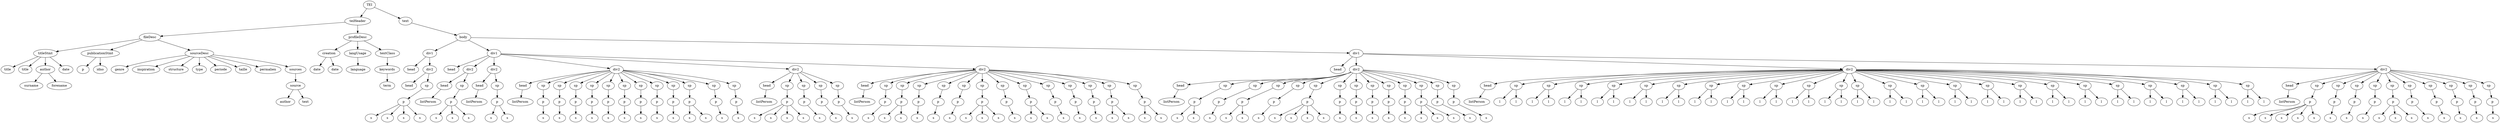 digraph Tree {
	"t0" [label = "TEI"];
	"t1" [label = "teiHeader"];
	"t2" [label = "fileDesc"];
	"t3" [label = "titleStmt"];
	"t4" [label = "title"];
	"t5" [label = "title"];
	"t6" [label = "author"];
	"t7" [label = "surname"];
	"t8" [label = "forename"];
	"t9" [label = "date"];
	"t10" [label = "publicationStmt"];
	"t11" [label = "p"];
	"t12" [label = "idno"];
	"t13" [label = "sourceDesc"];
	"t14" [label = "genre"];
	"t15" [label = "inspiration"];
	"t16" [label = "structure"];
	"t17" [label = "type"];
	"t18" [label = "periode"];
	"t19" [label = "taille"];
	"t20" [label = "permalien"];
	"t21" [label = "sources"];
	"t22" [label = "source"];
	"t23" [label = "author"];
	"t24" [label = "text"];
	"t25" [label = "profileDesc"];
	"t26" [label = "creation"];
	"t27" [label = "date"];
	"t28" [label = "date"];
	"t29" [label = "langUsage"];
	"t30" [label = "language"];
	"t31" [label = "textClass"];
	"t32" [label = "keywords"];
	"t33" [label = "term"];
	"t34" [label = "text"];
	"t35" [label = "body"];
	"t36" [label = "div1"];
	"t37" [label = "head"];
	"t38" [label = "div2"];
	"t39" [label = "head"];
	"t40" [label = "sp"];
	"t41" [label = "p"];
	"t42" [label = "s"];
	"t43" [label = "s"];
	"t44" [label = "s"];
	"t45" [label = "s"];
	"t46" [label = "div1"];
	"t47" [label = "head"];
	"t48" [label = "div2"];
	"t49" [label = "head"];
	"t50" [label = "listPerson"];
	"t51" [label = "sp"];
	"t52" [label = "p"];
	"t53" [label = "s"];
	"t54" [label = "s"];
	"t55" [label = "s"];
	"t56" [label = "div2"];
	"t57" [label = "head"];
	"t58" [label = "listPerson"];
	"t59" [label = "sp"];
	"t60" [label = "p"];
	"t61" [label = "s"];
	"t62" [label = "s"];
	"t63" [label = "div2"];
	"t64" [label = "head"];
	"t65" [label = "listPerson"];
	"t66" [label = "sp"];
	"t67" [label = "p"];
	"t68" [label = "s"];
	"t69" [label = "sp"];
	"t70" [label = "p"];
	"t71" [label = "s"];
	"t72" [label = "sp"];
	"t73" [label = "p"];
	"t74" [label = "s"];
	"t75" [label = "sp"];
	"t76" [label = "p"];
	"t77" [label = "s"];
	"t78" [label = "sp"];
	"t79" [label = "p"];
	"t80" [label = "s"];
	"t81" [label = "sp"];
	"t82" [label = "p"];
	"t83" [label = "s"];
	"t84" [label = "sp"];
	"t85" [label = "p"];
	"t86" [label = "s"];
	"t87" [label = "sp"];
	"t88" [label = "p"];
	"t89" [label = "s"];
	"t90" [label = "sp"];
	"t91" [label = "p"];
	"t92" [label = "s"];
	"t93" [label = "sp"];
	"t94" [label = "p"];
	"t95" [label = "s"];
	"t96" [label = "s"];
	"t97" [label = "sp"];
	"t98" [label = "p"];
	"t99" [label = "s"];
	"t100" [label = "sp"];
	"t101" [label = "p"];
	"t102" [label = "s"];
	"t103" [label = "div2"];
	"t104" [label = "head"];
	"t105" [label = "listPerson"];
	"t106" [label = "sp"];
	"t107" [label = "p"];
	"t108" [label = "s"];
	"t109" [label = "s"];
	"t110" [label = "s"];
	"t111" [label = "s"];
	"t112" [label = "sp"];
	"t113" [label = "p"];
	"t114" [label = "s"];
	"t115" [label = "sp"];
	"t116" [label = "p"];
	"t117" [label = "s"];
	"t118" [label = "sp"];
	"t119" [label = "p"];
	"t120" [label = "s"];
	"t121" [label = "div2"];
	"t122" [label = "head"];
	"t123" [label = "listPerson"];
	"t124" [label = "sp"];
	"t125" [label = "p"];
	"t126" [label = "s"];
	"t127" [label = "sp"];
	"t128" [label = "p"];
	"t129" [label = "s"];
	"t130" [label = "s"];
	"t131" [label = "sp"];
	"t132" [label = "p"];
	"t133" [label = "s"];
	"t134" [label = "sp"];
	"t135" [label = "p"];
	"t136" [label = "s"];
	"t137" [label = "sp"];
	"t138" [label = "p"];
	"t139" [label = "s"];
	"t140" [label = "sp"];
	"t141" [label = "p"];
	"t142" [label = "s"];
	"t143" [label = "s"];
	"t144" [label = "s"];
	"t145" [label = "sp"];
	"t146" [label = "p"];
	"t147" [label = "s"];
	"t148" [label = "sp"];
	"t149" [label = "p"];
	"t150" [label = "s"];
	"t151" [label = "s"];
	"t152" [label = "sp"];
	"t153" [label = "p"];
	"t154" [label = "s"];
	"t155" [label = "sp"];
	"t156" [label = "p"];
	"t157" [label = "s"];
	"t158" [label = "sp"];
	"t159" [label = "p"];
	"t160" [label = "s"];
	"t161" [label = "sp"];
	"t162" [label = "p"];
	"t163" [label = "s"];
	"t164" [label = "s"];
	"t165" [label = "sp"];
	"t166" [label = "p"];
	"t167" [label = "s"];
	"t168" [label = "s"];
	"t169" [label = "div1"];
	"t170" [label = "head"];
	"t171" [label = "div2"];
	"t172" [label = "head"];
	"t173" [label = "listPerson"];
	"t174" [label = "sp"];
	"t175" [label = "p"];
	"t176" [label = "s"];
	"t177" [label = "s"];
	"t178" [label = "sp"];
	"t179" [label = "p"];
	"t180" [label = "s"];
	"t181" [label = "sp"];
	"t182" [label = "p"];
	"t183" [label = "s"];
	"t184" [label = "s"];
	"t185" [label = "sp"];
	"t186" [label = "p"];
	"t187" [label = "s"];
	"t188" [label = "sp"];
	"t189" [label = "p"];
	"t190" [label = "s"];
	"t191" [label = "s"];
	"t192" [label = "s"];
	"t193" [label = "s"];
	"t194" [label = "sp"];
	"t195" [label = "p"];
	"t196" [label = "s"];
	"t197" [label = "sp"];
	"t198" [label = "p"];
	"t199" [label = "s"];
	"t200" [label = "sp"];
	"t201" [label = "p"];
	"t202" [label = "s"];
	"t203" [label = "sp"];
	"t204" [label = "p"];
	"t205" [label = "s"];
	"t206" [label = "sp"];
	"t207" [label = "p"];
	"t208" [label = "s"];
	"t209" [label = "sp"];
	"t210" [label = "p"];
	"t211" [label = "s"];
	"t212" [label = "s"];
	"t213" [label = "s"];
	"t214" [label = "sp"];
	"t215" [label = "p"];
	"t216" [label = "s"];
	"t217" [label = "sp"];
	"t218" [label = "p"];
	"t219" [label = "s"];
	"t220" [label = "div2"];
	"t221" [label = "head"];
	"t222" [label = "listPerson"];
	"t223" [label = "sp"];
	"t224" [label = "l"];
	"t225" [label = "l"];
	"t226" [label = "sp"];
	"t227" [label = "l"];
	"t228" [label = "l"];
	"t229" [label = "sp"];
	"t230" [label = "l"];
	"t231" [label = "l"];
	"t232" [label = "sp"];
	"t233" [label = "l"];
	"t234" [label = "l"];
	"t235" [label = "sp"];
	"t236" [label = "l"];
	"t237" [label = "l"];
	"t238" [label = "sp"];
	"t239" [label = "l"];
	"t240" [label = "l"];
	"t241" [label = "sp"];
	"t242" [label = "l"];
	"t243" [label = "l"];
	"t244" [label = "sp"];
	"t245" [label = "l"];
	"t246" [label = "l"];
	"t247" [label = "sp"];
	"t248" [label = "l"];
	"t249" [label = "l"];
	"t250" [label = "sp"];
	"t251" [label = "l"];
	"t252" [label = "l"];
	"t253" [label = "sp"];
	"t254" [label = "l"];
	"t255" [label = "l"];
	"t256" [label = "sp"];
	"t257" [label = "l"];
	"t258" [label = "l"];
	"t259" [label = "sp"];
	"t260" [label = "l"];
	"t261" [label = "l"];
	"t262" [label = "sp"];
	"t263" [label = "l"];
	"t264" [label = "l"];
	"t265" [label = "sp"];
	"t266" [label = "l"];
	"t267" [label = "l"];
	"t268" [label = "sp"];
	"t269" [label = "l"];
	"t270" [label = "l"];
	"t271" [label = "sp"];
	"t272" [label = "l"];
	"t273" [label = "l"];
	"t274" [label = "sp"];
	"t275" [label = "l"];
	"t276" [label = "l"];
	"t277" [label = "sp"];
	"t278" [label = "l"];
	"t279" [label = "l"];
	"t280" [label = "sp"];
	"t281" [label = "l"];
	"t282" [label = "l"];
	"t283" [label = "sp"];
	"t284" [label = "l"];
	"t285" [label = "l"];
	"t286" [label = "sp"];
	"t287" [label = "l"];
	"t288" [label = "l"];
	"t289" [label = "sp"];
	"t290" [label = "l"];
	"t291" [label = "l"];
	"t292" [label = "sp"];
	"t293" [label = "l"];
	"t294" [label = "l"];
	"t295" [label = "div2"];
	"t296" [label = "head"];
	"t297" [label = "listPerson"];
	"t298" [label = "sp"];
	"t299" [label = "p"];
	"t300" [label = "s"];
	"t301" [label = "s"];
	"t302" [label = "s"];
	"t303" [label = "s"];
	"t304" [label = "s"];
	"t305" [label = "sp"];
	"t306" [label = "p"];
	"t307" [label = "s"];
	"t308" [label = "sp"];
	"t309" [label = "p"];
	"t310" [label = "s"];
	"t311" [label = "sp"];
	"t312" [label = "p"];
	"t313" [label = "s"];
	"t314" [label = "sp"];
	"t315" [label = "p"];
	"t316" [label = "s"];
	"t317" [label = "s"];
	"t318" [label = "s"];
	"t319" [label = "sp"];
	"t320" [label = "p"];
	"t321" [label = "s"];
	"t322" [label = "sp"];
	"t323" [label = "p"];
	"t324" [label = "s"];
	"t325" [label = "sp"];
	"t326" [label = "p"];
	"t327" [label = "s"];
	"t328" [label = "sp"];
	"t329" [label = "p"];
	"t330" [label = "s"];
	"t331" [label = "sp"];
	"t332" [label = "p"];
	"t333" [label = "s"];
	"t0" -> "t1";
	"t1" -> "t2";
	"t2" -> "t3";
	"t3" -> "t4";
	"t3" -> "t5";
	"t3" -> "t6";
	"t6" -> "t7";
	"t6" -> "t8";
	"t3" -> "t9";
	"t2" -> "t10";
	"t10" -> "t11";
	"t10" -> "t12";
	"t2" -> "t13";
	"t13" -> "t14";
	"t13" -> "t15";
	"t13" -> "t16";
	"t13" -> "t17";
	"t13" -> "t18";
	"t13" -> "t19";
	"t13" -> "t20";
	"t13" -> "t21";
	"t21" -> "t22";
	"t22" -> "t23";
	"t22" -> "t24";
	"t1" -> "t25";
	"t25" -> "t26";
	"t26" -> "t27";
	"t26" -> "t28";
	"t25" -> "t29";
	"t29" -> "t30";
	"t25" -> "t31";
	"t31" -> "t32";
	"t32" -> "t33";
	"t0" -> "t34";
	"t34" -> "t35";
	"t35" -> "t36";
	"t36" -> "t37";
	"t36" -> "t38";
	"t38" -> "t39";
	"t38" -> "t40";
	"t40" -> "t41";
	"t41" -> "t42";
	"t41" -> "t43";
	"t41" -> "t44";
	"t41" -> "t45";
	"t35" -> "t46";
	"t46" -> "t47";
	"t46" -> "t48";
	"t48" -> "t49";
	"t49" -> "t50";
	"t48" -> "t51";
	"t51" -> "t52";
	"t52" -> "t53";
	"t52" -> "t54";
	"t52" -> "t55";
	"t46" -> "t56";
	"t56" -> "t57";
	"t57" -> "t58";
	"t56" -> "t59";
	"t59" -> "t60";
	"t60" -> "t61";
	"t60" -> "t62";
	"t46" -> "t63";
	"t63" -> "t64";
	"t64" -> "t65";
	"t63" -> "t66";
	"t66" -> "t67";
	"t67" -> "t68";
	"t63" -> "t69";
	"t69" -> "t70";
	"t70" -> "t71";
	"t63" -> "t72";
	"t72" -> "t73";
	"t73" -> "t74";
	"t63" -> "t75";
	"t75" -> "t76";
	"t76" -> "t77";
	"t63" -> "t78";
	"t78" -> "t79";
	"t79" -> "t80";
	"t63" -> "t81";
	"t81" -> "t82";
	"t82" -> "t83";
	"t63" -> "t84";
	"t84" -> "t85";
	"t85" -> "t86";
	"t63" -> "t87";
	"t87" -> "t88";
	"t88" -> "t89";
	"t63" -> "t90";
	"t90" -> "t91";
	"t91" -> "t92";
	"t63" -> "t93";
	"t93" -> "t94";
	"t94" -> "t95";
	"t94" -> "t96";
	"t63" -> "t97";
	"t97" -> "t98";
	"t98" -> "t99";
	"t63" -> "t100";
	"t100" -> "t101";
	"t101" -> "t102";
	"t46" -> "t103";
	"t103" -> "t104";
	"t104" -> "t105";
	"t103" -> "t106";
	"t106" -> "t107";
	"t107" -> "t108";
	"t107" -> "t109";
	"t107" -> "t110";
	"t107" -> "t111";
	"t103" -> "t112";
	"t112" -> "t113";
	"t113" -> "t114";
	"t103" -> "t115";
	"t115" -> "t116";
	"t116" -> "t117";
	"t103" -> "t118";
	"t118" -> "t119";
	"t119" -> "t120";
	"t46" -> "t121";
	"t121" -> "t122";
	"t122" -> "t123";
	"t121" -> "t124";
	"t124" -> "t125";
	"t125" -> "t126";
	"t121" -> "t127";
	"t127" -> "t128";
	"t128" -> "t129";
	"t128" -> "t130";
	"t121" -> "t131";
	"t131" -> "t132";
	"t132" -> "t133";
	"t121" -> "t134";
	"t134" -> "t135";
	"t135" -> "t136";
	"t121" -> "t137";
	"t137" -> "t138";
	"t138" -> "t139";
	"t121" -> "t140";
	"t140" -> "t141";
	"t141" -> "t142";
	"t141" -> "t143";
	"t141" -> "t144";
	"t121" -> "t145";
	"t145" -> "t146";
	"t146" -> "t147";
	"t121" -> "t148";
	"t148" -> "t149";
	"t149" -> "t150";
	"t149" -> "t151";
	"t121" -> "t152";
	"t152" -> "t153";
	"t153" -> "t154";
	"t121" -> "t155";
	"t155" -> "t156";
	"t156" -> "t157";
	"t121" -> "t158";
	"t158" -> "t159";
	"t159" -> "t160";
	"t121" -> "t161";
	"t161" -> "t162";
	"t162" -> "t163";
	"t162" -> "t164";
	"t121" -> "t165";
	"t165" -> "t166";
	"t166" -> "t167";
	"t166" -> "t168";
	"t35" -> "t169";
	"t169" -> "t170";
	"t169" -> "t171";
	"t171" -> "t172";
	"t172" -> "t173";
	"t171" -> "t174";
	"t174" -> "t175";
	"t175" -> "t176";
	"t175" -> "t177";
	"t171" -> "t178";
	"t178" -> "t179";
	"t179" -> "t180";
	"t171" -> "t181";
	"t181" -> "t182";
	"t182" -> "t183";
	"t182" -> "t184";
	"t171" -> "t185";
	"t185" -> "t186";
	"t186" -> "t187";
	"t171" -> "t188";
	"t188" -> "t189";
	"t189" -> "t190";
	"t189" -> "t191";
	"t189" -> "t192";
	"t189" -> "t193";
	"t171" -> "t194";
	"t194" -> "t195";
	"t195" -> "t196";
	"t171" -> "t197";
	"t197" -> "t198";
	"t198" -> "t199";
	"t171" -> "t200";
	"t200" -> "t201";
	"t201" -> "t202";
	"t171" -> "t203";
	"t203" -> "t204";
	"t204" -> "t205";
	"t171" -> "t206";
	"t206" -> "t207";
	"t207" -> "t208";
	"t171" -> "t209";
	"t209" -> "t210";
	"t210" -> "t211";
	"t210" -> "t212";
	"t210" -> "t213";
	"t171" -> "t214";
	"t214" -> "t215";
	"t215" -> "t216";
	"t171" -> "t217";
	"t217" -> "t218";
	"t218" -> "t219";
	"t169" -> "t220";
	"t220" -> "t221";
	"t221" -> "t222";
	"t220" -> "t223";
	"t223" -> "t224";
	"t223" -> "t225";
	"t220" -> "t226";
	"t226" -> "t227";
	"t226" -> "t228";
	"t220" -> "t229";
	"t229" -> "t230";
	"t229" -> "t231";
	"t220" -> "t232";
	"t232" -> "t233";
	"t232" -> "t234";
	"t220" -> "t235";
	"t235" -> "t236";
	"t235" -> "t237";
	"t220" -> "t238";
	"t238" -> "t239";
	"t238" -> "t240";
	"t220" -> "t241";
	"t241" -> "t242";
	"t241" -> "t243";
	"t220" -> "t244";
	"t244" -> "t245";
	"t244" -> "t246";
	"t220" -> "t247";
	"t247" -> "t248";
	"t247" -> "t249";
	"t220" -> "t250";
	"t250" -> "t251";
	"t250" -> "t252";
	"t220" -> "t253";
	"t253" -> "t254";
	"t253" -> "t255";
	"t220" -> "t256";
	"t256" -> "t257";
	"t256" -> "t258";
	"t220" -> "t259";
	"t259" -> "t260";
	"t259" -> "t261";
	"t220" -> "t262";
	"t262" -> "t263";
	"t262" -> "t264";
	"t220" -> "t265";
	"t265" -> "t266";
	"t265" -> "t267";
	"t220" -> "t268";
	"t268" -> "t269";
	"t268" -> "t270";
	"t220" -> "t271";
	"t271" -> "t272";
	"t271" -> "t273";
	"t220" -> "t274";
	"t274" -> "t275";
	"t274" -> "t276";
	"t220" -> "t277";
	"t277" -> "t278";
	"t277" -> "t279";
	"t220" -> "t280";
	"t280" -> "t281";
	"t280" -> "t282";
	"t220" -> "t283";
	"t283" -> "t284";
	"t283" -> "t285";
	"t220" -> "t286";
	"t286" -> "t287";
	"t286" -> "t288";
	"t220" -> "t289";
	"t289" -> "t290";
	"t289" -> "t291";
	"t220" -> "t292";
	"t292" -> "t293";
	"t292" -> "t294";
	"t169" -> "t295";
	"t295" -> "t296";
	"t296" -> "t297";
	"t295" -> "t298";
	"t298" -> "t299";
	"t299" -> "t300";
	"t299" -> "t301";
	"t299" -> "t302";
	"t299" -> "t303";
	"t299" -> "t304";
	"t295" -> "t305";
	"t305" -> "t306";
	"t306" -> "t307";
	"t295" -> "t308";
	"t308" -> "t309";
	"t309" -> "t310";
	"t295" -> "t311";
	"t311" -> "t312";
	"t312" -> "t313";
	"t295" -> "t314";
	"t314" -> "t315";
	"t315" -> "t316";
	"t315" -> "t317";
	"t315" -> "t318";
	"t295" -> "t319";
	"t319" -> "t320";
	"t320" -> "t321";
	"t295" -> "t322";
	"t322" -> "t323";
	"t323" -> "t324";
	"t295" -> "t325";
	"t325" -> "t326";
	"t326" -> "t327";
	"t295" -> "t328";
	"t328" -> "t329";
	"t329" -> "t330";
	"t295" -> "t331";
	"t331" -> "t332";
	"t332" -> "t333";
}
